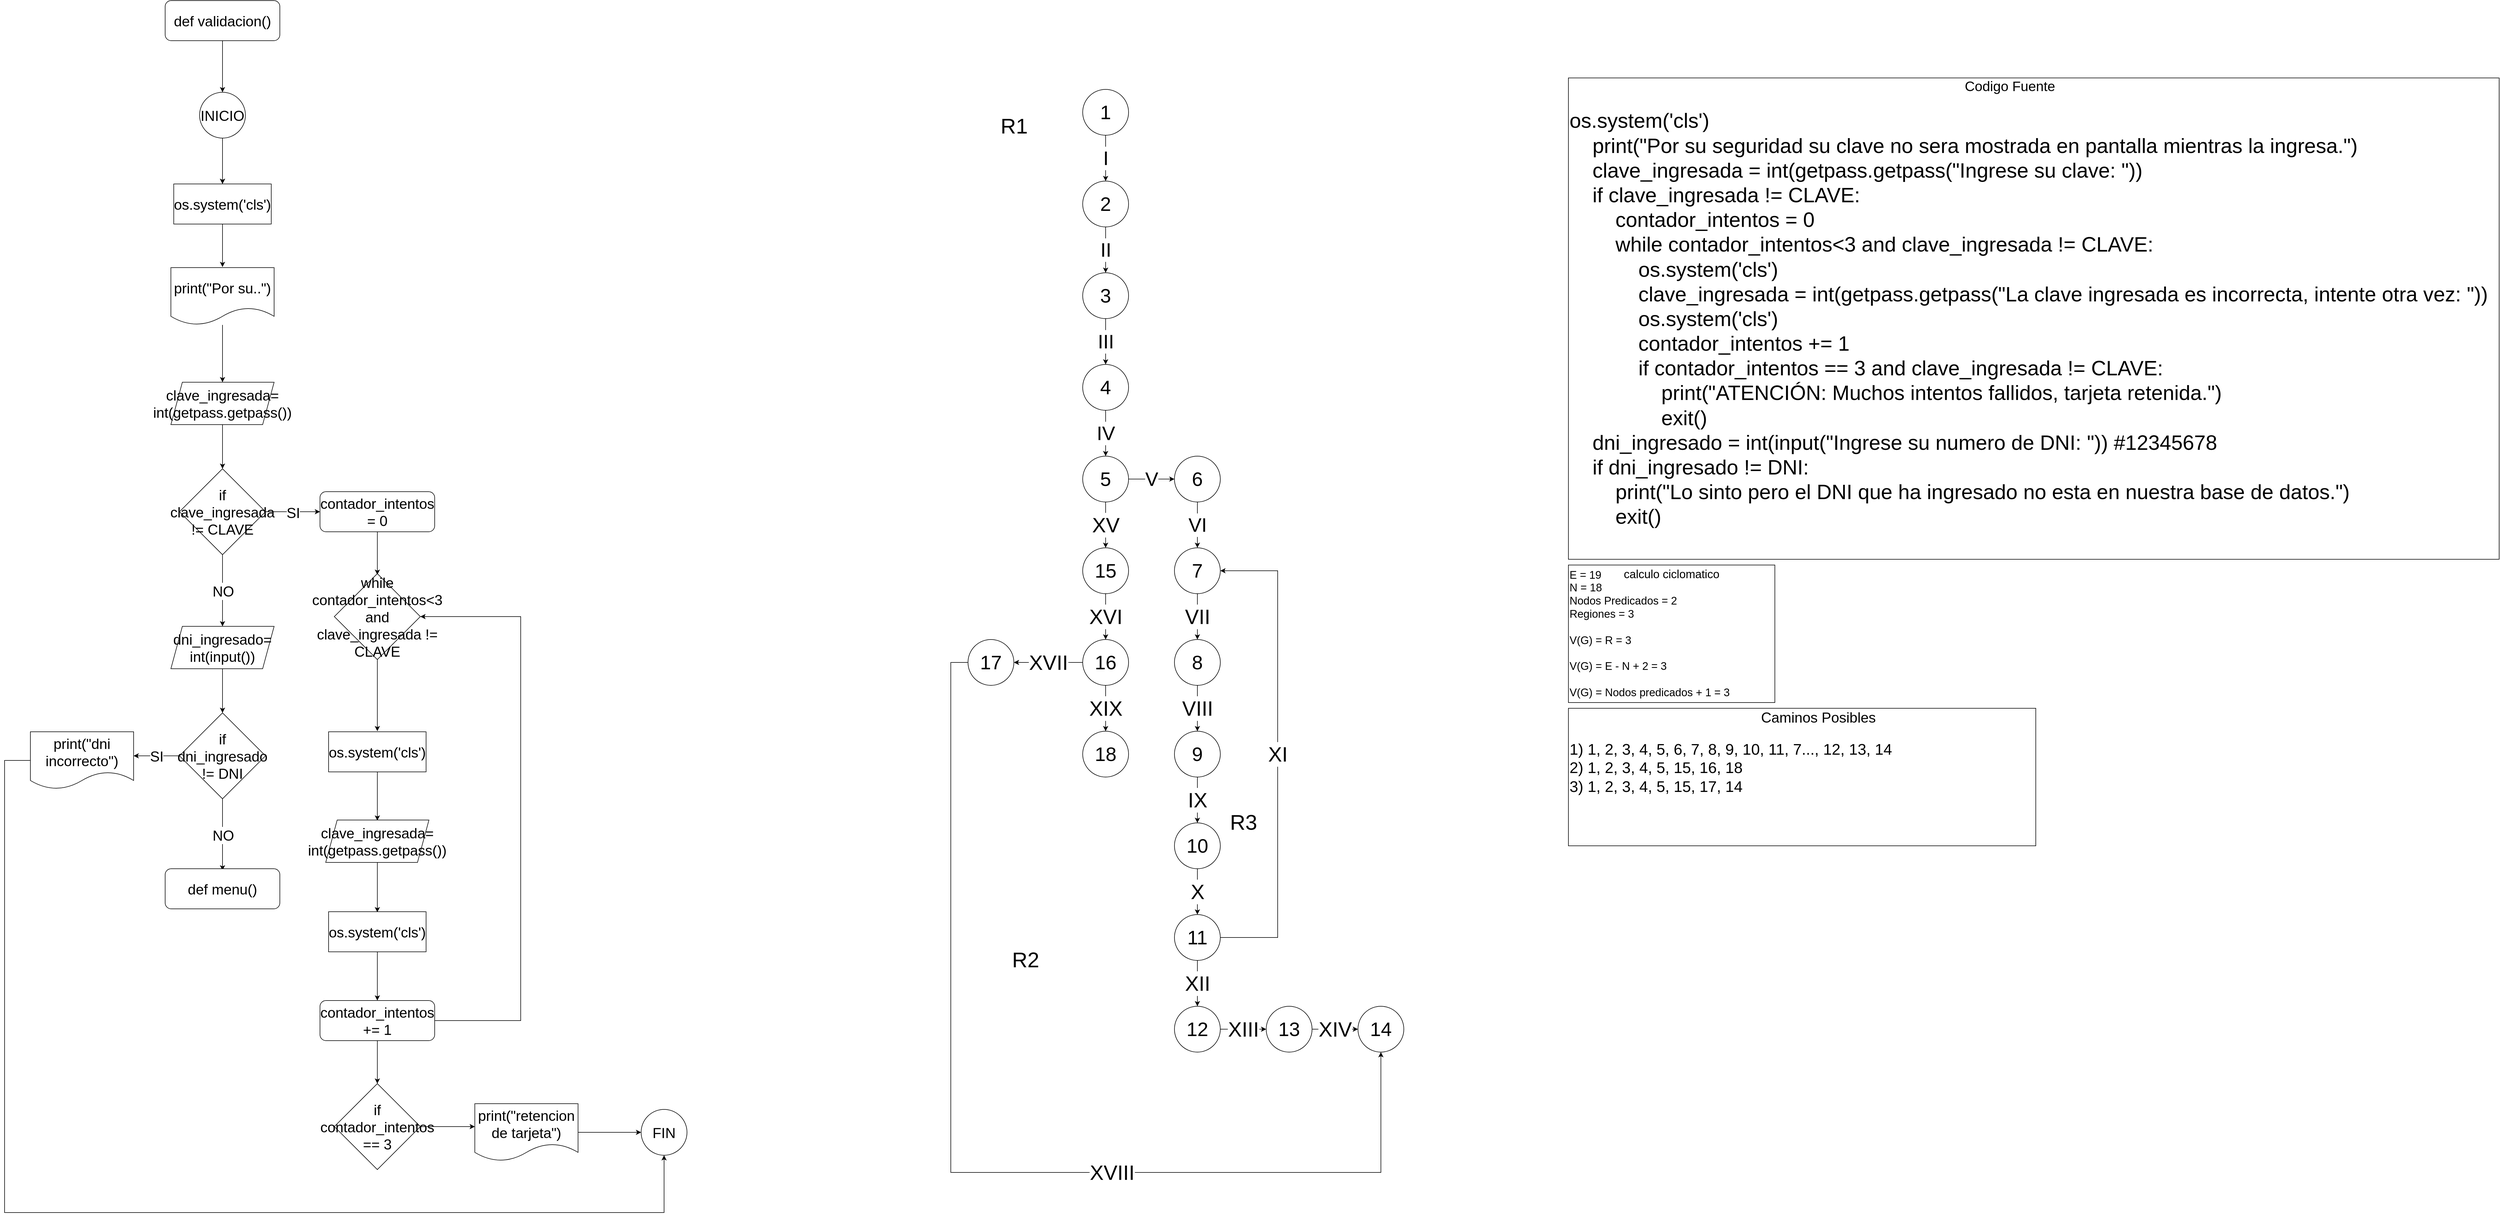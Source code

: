 <mxfile version="19.0.3" type="device"><diagram id="_ptN44E3bqwdNbuOJuN3" name="Página-1"><mxGraphModel dx="1695" dy="1722" grid="1" gridSize="10" guides="1" tooltips="1" connect="1" arrows="1" fold="1" page="1" pageScale="1" pageWidth="827" pageHeight="1169" math="0" shadow="0"><root><mxCell id="0"/><mxCell id="1" parent="0"/><mxCell id="_s3aVBoIcbkiYs3sjEFw-1" value="os.system('cls')&amp;nbsp;&lt;br style=&quot;font-size: 36px;&quot;&gt;&amp;nbsp; &amp;nbsp; print(&quot;Por su seguridad su clave no sera mostrada en pantalla mientras la ingresa.&quot;)&lt;br style=&quot;font-size: 36px;&quot;&gt;&amp;nbsp; &amp;nbsp; clave_ingresada = int(getpass.getpass(&quot;Ingrese su clave: &quot;))&amp;nbsp;&lt;br style=&quot;font-size: 36px;&quot;&gt;&amp;nbsp; &amp;nbsp; if clave_ingresada != CLAVE:&lt;br style=&quot;font-size: 36px;&quot;&gt;&amp;nbsp; &amp;nbsp; &amp;nbsp; &amp;nbsp; contador_intentos = 0&lt;br style=&quot;font-size: 36px;&quot;&gt;&amp;nbsp; &amp;nbsp; &amp;nbsp; &amp;nbsp; while contador_intentos&amp;lt;3 and clave_ingresada != CLAVE:&lt;br style=&quot;font-size: 36px;&quot;&gt;&amp;nbsp; &amp;nbsp; &amp;nbsp; &amp;nbsp; &amp;nbsp; &amp;nbsp; os.system('cls')&amp;nbsp;&lt;br style=&quot;font-size: 36px;&quot;&gt;&amp;nbsp; &amp;nbsp; &amp;nbsp; &amp;nbsp; &amp;nbsp; &amp;nbsp; clave_ingresada = int(getpass.getpass(&quot;La clave ingresada es incorrecta, intente otra vez: &quot;))&lt;br style=&quot;font-size: 36px;&quot;&gt;&amp;nbsp; &amp;nbsp; &amp;nbsp; &amp;nbsp; &amp;nbsp; &amp;nbsp; os.system('cls')&lt;br style=&quot;font-size: 36px;&quot;&gt;&amp;nbsp; &amp;nbsp; &amp;nbsp; &amp;nbsp; &amp;nbsp; &amp;nbsp; contador_intentos += 1&lt;br style=&quot;font-size: 36px;&quot;&gt;&amp;nbsp; &amp;nbsp; &amp;nbsp; &amp;nbsp; &amp;nbsp; &amp;nbsp; if contador_intentos == 3 and clave_ingresada != CLAVE:&lt;br style=&quot;font-size: 36px;&quot;&gt;&amp;nbsp; &amp;nbsp; &amp;nbsp; &amp;nbsp; &amp;nbsp; &amp;nbsp; &amp;nbsp; &amp;nbsp; print(&quot;ATENCIÓN: Muchos intentos fallidos, tarjeta retenida.&quot;)&lt;br style=&quot;font-size: 36px;&quot;&gt;&amp;nbsp; &amp;nbsp; &amp;nbsp; &amp;nbsp; &amp;nbsp; &amp;nbsp; &amp;nbsp; &amp;nbsp; exit()&lt;br style=&quot;font-size: 36px;&quot;&gt;&amp;nbsp; &amp;nbsp; dni_ingresado = int(input(&quot;Ingrese su numero de DNI: &quot;)) #12345678&lt;br style=&quot;font-size: 36px;&quot;&gt;&amp;nbsp; &amp;nbsp; if dni_ingresado != DNI:&lt;br style=&quot;font-size: 36px;&quot;&gt;&amp;nbsp; &amp;nbsp; &amp;nbsp; &amp;nbsp; print(&quot;Lo sinto pero el DNI que ha ingresado no esta en nuestra base de datos.&quot;)&lt;br style=&quot;font-size: 36px;&quot;&gt;&amp;nbsp; &amp;nbsp; &amp;nbsp; &amp;nbsp; exit()" style="rounded=0;whiteSpace=wrap;html=1;align=left;fontSize=36;" parent="1" vertex="1"><mxGeometry x="2487" y="-180" width="1623" height="840" as="geometry"/></mxCell><mxCell id="_s3aVBoIcbkiYs3sjEFw-3" value="E = 19&lt;br&gt;N = 18&lt;br&gt;Nodos Predicados = 2&lt;br&gt;Regiones = 3&lt;br&gt;&lt;br&gt;V(G) = R = 3&lt;br&gt;&lt;br&gt;V(G) = E - N + 2 = 3&lt;br&gt;&lt;br&gt;V(G) = Nodos predicados + 1 = 3" style="rounded=0;whiteSpace=wrap;html=1;align=left;fontSize=19;" parent="1" vertex="1"><mxGeometry x="2487" y="670" width="360" height="240" as="geometry"/></mxCell><mxCell id="_s3aVBoIcbkiYs3sjEFw-4" value="calculo ciclomatico" style="text;html=1;strokeColor=none;fillColor=none;align=center;verticalAlign=middle;whiteSpace=wrap;rounded=0;fontSize=20;" parent="1" vertex="1"><mxGeometry x="2577" y="670" width="180" height="30" as="geometry"/></mxCell><mxCell id="_s3aVBoIcbkiYs3sjEFw-5" value="&lt;div style=&quot;font-size: 27px;&quot;&gt;1) 1, 2, 3, 4, 5, 6, 7, 8, 9, 10, 11, 7..., 12, 13, 14&lt;/div&gt;&lt;div style=&quot;font-size: 27px;&quot;&gt;2) 1, 2, 3, 4, 5, 15, 16, 18&amp;nbsp;&lt;/div&gt;&lt;div style=&quot;font-size: 27px;&quot;&gt;3) 1, 2, 3, 4, 5, 15, 17, 14&amp;nbsp;&lt;/div&gt;&amp;nbsp;" style="rounded=0;whiteSpace=wrap;html=1;align=left;fontSize=27;" parent="1" vertex="1"><mxGeometry x="2487" y="920" width="815" height="240" as="geometry"/></mxCell><mxCell id="_s3aVBoIcbkiYs3sjEFw-6" value="Caminos Posibles" style="text;html=1;strokeColor=none;fillColor=none;align=center;verticalAlign=middle;whiteSpace=wrap;rounded=0;fontSize=25;" parent="1" vertex="1"><mxGeometry x="2807.5" y="920" width="230" height="30" as="geometry"/></mxCell><mxCell id="_s3aVBoIcbkiYs3sjEFw-7" value="Codigo Fuente" style="text;html=1;strokeColor=none;fillColor=none;align=center;verticalAlign=middle;whiteSpace=wrap;rounded=0;fontSize=24;" parent="1" vertex="1"><mxGeometry x="3157" y="-180" width="200" height="30" as="geometry"/></mxCell><mxCell id="_s3aVBoIcbkiYs3sjEFw-10" value="I" style="edgeStyle=orthogonalEdgeStyle;rounded=0;orthogonalLoop=1;jettySize=auto;html=1;fontSize=34;" parent="1" source="_s3aVBoIcbkiYs3sjEFw-8" target="_s3aVBoIcbkiYs3sjEFw-9" edge="1"><mxGeometry relative="1" as="geometry"/></mxCell><mxCell id="_s3aVBoIcbkiYs3sjEFw-8" value="1" style="ellipse;whiteSpace=wrap;html=1;aspect=fixed;fontSize=34;" parent="1" vertex="1"><mxGeometry x="1640" y="-160" width="80" height="80" as="geometry"/></mxCell><mxCell id="_s3aVBoIcbkiYs3sjEFw-12" value="II" style="edgeStyle=orthogonalEdgeStyle;rounded=0;orthogonalLoop=1;jettySize=auto;html=1;fontSize=34;" parent="1" source="_s3aVBoIcbkiYs3sjEFw-9" target="_s3aVBoIcbkiYs3sjEFw-11" edge="1"><mxGeometry relative="1" as="geometry"/></mxCell><mxCell id="_s3aVBoIcbkiYs3sjEFw-9" value="2" style="ellipse;whiteSpace=wrap;html=1;aspect=fixed;fontSize=34;" parent="1" vertex="1"><mxGeometry x="1640" width="80" height="80" as="geometry"/></mxCell><mxCell id="_s3aVBoIcbkiYs3sjEFw-14" value="III" style="edgeStyle=orthogonalEdgeStyle;rounded=0;orthogonalLoop=1;jettySize=auto;html=1;fontSize=34;" parent="1" source="_s3aVBoIcbkiYs3sjEFw-11" target="_s3aVBoIcbkiYs3sjEFw-13" edge="1"><mxGeometry relative="1" as="geometry"/></mxCell><mxCell id="_s3aVBoIcbkiYs3sjEFw-11" value="3" style="ellipse;whiteSpace=wrap;html=1;aspect=fixed;fontSize=34;" parent="1" vertex="1"><mxGeometry x="1640" y="160" width="80" height="80" as="geometry"/></mxCell><mxCell id="_s3aVBoIcbkiYs3sjEFw-16" value="IV" style="edgeStyle=orthogonalEdgeStyle;rounded=0;orthogonalLoop=1;jettySize=auto;html=1;fontSize=34;" parent="1" source="_s3aVBoIcbkiYs3sjEFw-13" target="_s3aVBoIcbkiYs3sjEFw-15" edge="1"><mxGeometry relative="1" as="geometry"/></mxCell><mxCell id="_s3aVBoIcbkiYs3sjEFw-13" value="4" style="ellipse;whiteSpace=wrap;html=1;aspect=fixed;fontSize=34;" parent="1" vertex="1"><mxGeometry x="1640" y="320" width="80" height="80" as="geometry"/></mxCell><mxCell id="_s3aVBoIcbkiYs3sjEFw-18" value="V" style="edgeStyle=orthogonalEdgeStyle;rounded=0;orthogonalLoop=1;jettySize=auto;html=1;fontSize=34;" parent="1" source="_s3aVBoIcbkiYs3sjEFw-15" target="_s3aVBoIcbkiYs3sjEFw-17" edge="1"><mxGeometry relative="1" as="geometry"/></mxCell><mxCell id="_s3aVBoIcbkiYs3sjEFw-41" value="XV" style="edgeStyle=orthogonalEdgeStyle;rounded=0;orthogonalLoop=1;jettySize=auto;html=1;fontSize=36;" parent="1" source="_s3aVBoIcbkiYs3sjEFw-15" target="_s3aVBoIcbkiYs3sjEFw-40" edge="1"><mxGeometry relative="1" as="geometry"/></mxCell><mxCell id="_s3aVBoIcbkiYs3sjEFw-15" value="5" style="ellipse;whiteSpace=wrap;html=1;aspect=fixed;fontSize=34;" parent="1" vertex="1"><mxGeometry x="1640" y="480" width="80" height="80" as="geometry"/></mxCell><mxCell id="_s3aVBoIcbkiYs3sjEFw-20" value="VI" style="edgeStyle=orthogonalEdgeStyle;rounded=0;orthogonalLoop=1;jettySize=auto;html=1;fontSize=34;" parent="1" source="_s3aVBoIcbkiYs3sjEFw-17" target="_s3aVBoIcbkiYs3sjEFw-19" edge="1"><mxGeometry relative="1" as="geometry"/></mxCell><mxCell id="_s3aVBoIcbkiYs3sjEFw-17" value="6" style="ellipse;whiteSpace=wrap;html=1;aspect=fixed;fontSize=34;" parent="1" vertex="1"><mxGeometry x="1800" y="480" width="80" height="80" as="geometry"/></mxCell><mxCell id="_s3aVBoIcbkiYs3sjEFw-24" value="VII" style="edgeStyle=orthogonalEdgeStyle;rounded=0;orthogonalLoop=1;jettySize=auto;html=1;fontSize=36;" parent="1" source="_s3aVBoIcbkiYs3sjEFw-19" target="_s3aVBoIcbkiYs3sjEFw-23" edge="1"><mxGeometry relative="1" as="geometry"/></mxCell><mxCell id="_s3aVBoIcbkiYs3sjEFw-19" value="7" style="ellipse;whiteSpace=wrap;html=1;aspect=fixed;fontSize=34;" parent="1" vertex="1"><mxGeometry x="1800" y="640" width="80" height="80" as="geometry"/></mxCell><mxCell id="_s3aVBoIcbkiYs3sjEFw-26" value="VIII" style="edgeStyle=orthogonalEdgeStyle;rounded=0;orthogonalLoop=1;jettySize=auto;html=1;fontSize=36;" parent="1" source="_s3aVBoIcbkiYs3sjEFw-23" target="_s3aVBoIcbkiYs3sjEFw-25" edge="1"><mxGeometry relative="1" as="geometry"/></mxCell><mxCell id="_s3aVBoIcbkiYs3sjEFw-23" value="8" style="ellipse;whiteSpace=wrap;html=1;aspect=fixed;fontSize=34;" parent="1" vertex="1"><mxGeometry x="1800" y="800" width="80" height="80" as="geometry"/></mxCell><mxCell id="_s3aVBoIcbkiYs3sjEFw-28" value="IX" style="edgeStyle=orthogonalEdgeStyle;rounded=0;orthogonalLoop=1;jettySize=auto;html=1;fontSize=36;" parent="1" source="_s3aVBoIcbkiYs3sjEFw-25" target="_s3aVBoIcbkiYs3sjEFw-27" edge="1"><mxGeometry relative="1" as="geometry"/></mxCell><mxCell id="_s3aVBoIcbkiYs3sjEFw-25" value="9" style="ellipse;whiteSpace=wrap;html=1;aspect=fixed;fontSize=34;" parent="1" vertex="1"><mxGeometry x="1800" y="960" width="80" height="80" as="geometry"/></mxCell><mxCell id="_s3aVBoIcbkiYs3sjEFw-31" value="X" style="edgeStyle=orthogonalEdgeStyle;rounded=0;orthogonalLoop=1;jettySize=auto;html=1;fontSize=36;" parent="1" source="_s3aVBoIcbkiYs3sjEFw-27" target="_s3aVBoIcbkiYs3sjEFw-30" edge="1"><mxGeometry relative="1" as="geometry"/></mxCell><mxCell id="_s3aVBoIcbkiYs3sjEFw-27" value="10" style="ellipse;whiteSpace=wrap;html=1;aspect=fixed;fontSize=34;" parent="1" vertex="1"><mxGeometry x="1800" y="1120" width="80" height="80" as="geometry"/></mxCell><mxCell id="_s3aVBoIcbkiYs3sjEFw-33" value="XII" style="edgeStyle=orthogonalEdgeStyle;rounded=0;orthogonalLoop=1;jettySize=auto;html=1;fontSize=36;" parent="1" source="_s3aVBoIcbkiYs3sjEFw-30" target="_s3aVBoIcbkiYs3sjEFw-32" edge="1"><mxGeometry relative="1" as="geometry"/></mxCell><mxCell id="_s3aVBoIcbkiYs3sjEFw-34" value="XI" style="edgeStyle=orthogonalEdgeStyle;rounded=0;orthogonalLoop=1;jettySize=auto;html=1;exitX=1;exitY=0.5;exitDx=0;exitDy=0;entryX=1;entryY=0.5;entryDx=0;entryDy=0;fontSize=36;" parent="1" source="_s3aVBoIcbkiYs3sjEFw-30" target="_s3aVBoIcbkiYs3sjEFw-19" edge="1"><mxGeometry relative="1" as="geometry"><Array as="points"><mxPoint x="1980" y="1320"/><mxPoint x="1980" y="680"/></Array></mxGeometry></mxCell><mxCell id="_s3aVBoIcbkiYs3sjEFw-30" value="11" style="ellipse;whiteSpace=wrap;html=1;aspect=fixed;fontSize=34;" parent="1" vertex="1"><mxGeometry x="1800" y="1280" width="80" height="80" as="geometry"/></mxCell><mxCell id="_s3aVBoIcbkiYs3sjEFw-36" value="XIII" style="edgeStyle=orthogonalEdgeStyle;rounded=0;orthogonalLoop=1;jettySize=auto;html=1;fontSize=36;" parent="1" source="_s3aVBoIcbkiYs3sjEFw-32" target="_s3aVBoIcbkiYs3sjEFw-35" edge="1"><mxGeometry relative="1" as="geometry"/></mxCell><mxCell id="_s3aVBoIcbkiYs3sjEFw-32" value="12" style="ellipse;whiteSpace=wrap;html=1;aspect=fixed;fontSize=34;" parent="1" vertex="1"><mxGeometry x="1800" y="1440" width="80" height="80" as="geometry"/></mxCell><mxCell id="_s3aVBoIcbkiYs3sjEFw-38" value="XIV" style="edgeStyle=orthogonalEdgeStyle;rounded=0;orthogonalLoop=1;jettySize=auto;html=1;fontSize=36;" parent="1" source="_s3aVBoIcbkiYs3sjEFw-35" target="_s3aVBoIcbkiYs3sjEFw-37" edge="1"><mxGeometry relative="1" as="geometry"/></mxCell><mxCell id="_s3aVBoIcbkiYs3sjEFw-35" value="13" style="ellipse;whiteSpace=wrap;html=1;aspect=fixed;fontSize=34;" parent="1" vertex="1"><mxGeometry x="1960" y="1440" width="80" height="80" as="geometry"/></mxCell><mxCell id="_s3aVBoIcbkiYs3sjEFw-37" value="14" style="ellipse;whiteSpace=wrap;html=1;aspect=fixed;fontSize=34;" parent="1" vertex="1"><mxGeometry x="2120" y="1440" width="80" height="80" as="geometry"/></mxCell><mxCell id="_s3aVBoIcbkiYs3sjEFw-43" value="XVI" style="edgeStyle=orthogonalEdgeStyle;rounded=0;orthogonalLoop=1;jettySize=auto;html=1;fontSize=36;" parent="1" source="_s3aVBoIcbkiYs3sjEFw-40" target="_s3aVBoIcbkiYs3sjEFw-42" edge="1"><mxGeometry relative="1" as="geometry"/></mxCell><mxCell id="_s3aVBoIcbkiYs3sjEFw-40" value="15" style="ellipse;whiteSpace=wrap;html=1;aspect=fixed;fontSize=34;" parent="1" vertex="1"><mxGeometry x="1640" y="640" width="80" height="80" as="geometry"/></mxCell><mxCell id="_s3aVBoIcbkiYs3sjEFw-45" value="XVII" style="edgeStyle=orthogonalEdgeStyle;rounded=0;orthogonalLoop=1;jettySize=auto;html=1;fontSize=36;" parent="1" source="_s3aVBoIcbkiYs3sjEFw-42" target="_s3aVBoIcbkiYs3sjEFw-44" edge="1"><mxGeometry relative="1" as="geometry"/></mxCell><mxCell id="_s3aVBoIcbkiYs3sjEFw-48" value="XIX" style="edgeStyle=orthogonalEdgeStyle;rounded=0;orthogonalLoop=1;jettySize=auto;html=1;fontSize=36;" parent="1" source="_s3aVBoIcbkiYs3sjEFw-42" target="_s3aVBoIcbkiYs3sjEFw-47" edge="1"><mxGeometry relative="1" as="geometry"/></mxCell><mxCell id="_s3aVBoIcbkiYs3sjEFw-42" value="16" style="ellipse;whiteSpace=wrap;html=1;aspect=fixed;fontSize=34;" parent="1" vertex="1"><mxGeometry x="1640" y="800" width="80" height="80" as="geometry"/></mxCell><mxCell id="_s3aVBoIcbkiYs3sjEFw-46" value="XVIII" style="edgeStyle=orthogonalEdgeStyle;rounded=0;orthogonalLoop=1;jettySize=auto;html=1;exitX=0;exitY=0.5;exitDx=0;exitDy=0;fontSize=36;entryX=0.5;entryY=1;entryDx=0;entryDy=0;" parent="1" source="_s3aVBoIcbkiYs3sjEFw-44" target="_s3aVBoIcbkiYs3sjEFw-37" edge="1"><mxGeometry x="0.277" relative="1" as="geometry"><mxPoint x="1470" y="1730" as="targetPoint"/><Array as="points"><mxPoint x="1410" y="840"/><mxPoint x="1410" y="1730"/><mxPoint x="2160" y="1730"/></Array><mxPoint as="offset"/></mxGeometry></mxCell><mxCell id="_s3aVBoIcbkiYs3sjEFw-44" value="17" style="ellipse;whiteSpace=wrap;html=1;aspect=fixed;fontSize=34;" parent="1" vertex="1"><mxGeometry x="1440" y="800" width="80" height="80" as="geometry"/></mxCell><mxCell id="_s3aVBoIcbkiYs3sjEFw-47" value="18" style="ellipse;whiteSpace=wrap;html=1;aspect=fixed;fontSize=34;" parent="1" vertex="1"><mxGeometry x="1640" y="960" width="80" height="80" as="geometry"/></mxCell><mxCell id="_s3aVBoIcbkiYs3sjEFw-54" value="" style="edgeStyle=orthogonalEdgeStyle;rounded=0;orthogonalLoop=1;jettySize=auto;html=1;fontSize=25;" parent="1" source="_s3aVBoIcbkiYs3sjEFw-49" edge="1"><mxGeometry relative="1" as="geometry"><mxPoint x="140" y="5" as="targetPoint"/></mxGeometry></mxCell><mxCell id="_s3aVBoIcbkiYs3sjEFw-56" value="" style="edgeStyle=orthogonalEdgeStyle;rounded=0;orthogonalLoop=1;jettySize=auto;html=1;fontSize=25;" parent="1" source="_s3aVBoIcbkiYs3sjEFw-49" target="_s3aVBoIcbkiYs3sjEFw-55" edge="1"><mxGeometry relative="1" as="geometry"/></mxCell><mxCell id="_s3aVBoIcbkiYs3sjEFw-49" value="INICIO" style="ellipse;whiteSpace=wrap;html=1;aspect=fixed;fontSize=25;" parent="1" vertex="1"><mxGeometry x="100" y="-155" width="80" height="80" as="geometry"/></mxCell><mxCell id="_s3aVBoIcbkiYs3sjEFw-57" style="edgeStyle=orthogonalEdgeStyle;rounded=0;orthogonalLoop=1;jettySize=auto;html=1;exitX=0.5;exitY=1;exitDx=0;exitDy=0;entryX=0.5;entryY=0;entryDx=0;entryDy=0;fontSize=25;" parent="1" source="_s3aVBoIcbkiYs3sjEFw-51" target="_s3aVBoIcbkiYs3sjEFw-49" edge="1"><mxGeometry relative="1" as="geometry"/></mxCell><mxCell id="_s3aVBoIcbkiYs3sjEFw-51" value="def validacion()" style="rounded=1;whiteSpace=wrap;html=1;fontSize=25;" parent="1" vertex="1"><mxGeometry x="40" y="-315" width="200" height="70" as="geometry"/></mxCell><mxCell id="_s3aVBoIcbkiYs3sjEFw-59" value="" style="edgeStyle=orthogonalEdgeStyle;rounded=0;orthogonalLoop=1;jettySize=auto;html=1;fontSize=25;" parent="1" source="_s3aVBoIcbkiYs3sjEFw-55" edge="1"><mxGeometry relative="1" as="geometry"><mxPoint x="140" y="150.0" as="targetPoint"/></mxGeometry></mxCell><mxCell id="_s3aVBoIcbkiYs3sjEFw-55" value="os.system('cls')" style="whiteSpace=wrap;html=1;fontSize=25;" parent="1" vertex="1"><mxGeometry x="55" y="5" width="170" height="70" as="geometry"/></mxCell><mxCell id="_s3aVBoIcbkiYs3sjEFw-62" value="" style="edgeStyle=orthogonalEdgeStyle;rounded=0;orthogonalLoop=1;jettySize=auto;html=1;fontSize=25;" parent="1" source="_s3aVBoIcbkiYs3sjEFw-60" target="_s3aVBoIcbkiYs3sjEFw-61" edge="1"><mxGeometry relative="1" as="geometry"/></mxCell><mxCell id="_s3aVBoIcbkiYs3sjEFw-60" value="print(&quot;Por su..&quot;)" style="shape=document;whiteSpace=wrap;html=1;boundedLbl=1;fontSize=25;" parent="1" vertex="1"><mxGeometry x="50" y="151" width="180" height="100" as="geometry"/></mxCell><mxCell id="_s3aVBoIcbkiYs3sjEFw-64" value="" style="edgeStyle=orthogonalEdgeStyle;rounded=0;orthogonalLoop=1;jettySize=auto;html=1;fontSize=25;" parent="1" source="_s3aVBoIcbkiYs3sjEFw-61" target="_s3aVBoIcbkiYs3sjEFw-63" edge="1"><mxGeometry relative="1" as="geometry"/></mxCell><mxCell id="_s3aVBoIcbkiYs3sjEFw-61" value="clave_ingresada= int(getpass.getpass())" style="shape=parallelogram;perimeter=parallelogramPerimeter;whiteSpace=wrap;html=1;fixedSize=1;fontSize=25;" parent="1" vertex="1"><mxGeometry x="50" y="351" width="180" height="74" as="geometry"/></mxCell><mxCell id="_s3aVBoIcbkiYs3sjEFw-66" value="SI" style="edgeStyle=orthogonalEdgeStyle;rounded=0;orthogonalLoop=1;jettySize=auto;html=1;fontSize=25;" parent="1" source="_s3aVBoIcbkiYs3sjEFw-63" edge="1"><mxGeometry relative="1" as="geometry"><mxPoint x="310" y="577" as="targetPoint"/></mxGeometry></mxCell><mxCell id="_s3aVBoIcbkiYs3sjEFw-96" value="NO" style="edgeStyle=orthogonalEdgeStyle;rounded=0;orthogonalLoop=1;jettySize=auto;html=1;fontSize=25;" parent="1" source="_s3aVBoIcbkiYs3sjEFw-63" edge="1"><mxGeometry relative="1" as="geometry"><mxPoint x="140" y="777" as="targetPoint"/></mxGeometry></mxCell><mxCell id="_s3aVBoIcbkiYs3sjEFw-63" value="if clave_ingresada != CLAVE" style="rhombus;whiteSpace=wrap;html=1;fontSize=25;" parent="1" vertex="1"><mxGeometry x="65" y="502" width="150" height="150" as="geometry"/></mxCell><mxCell id="_s3aVBoIcbkiYs3sjEFw-69" value="" style="edgeStyle=orthogonalEdgeStyle;rounded=0;orthogonalLoop=1;jettySize=auto;html=1;fontSize=25;" parent="1" source="_s3aVBoIcbkiYs3sjEFw-67" edge="1"><mxGeometry relative="1" as="geometry"><mxPoint x="410" y="687" as="targetPoint"/></mxGeometry></mxCell><mxCell id="_s3aVBoIcbkiYs3sjEFw-67" value="contador_intentos = 0" style="rounded=1;whiteSpace=wrap;html=1;fontSize=25;" parent="1" vertex="1"><mxGeometry x="310" y="542" width="200" height="70" as="geometry"/></mxCell><mxCell id="_s3aVBoIcbkiYs3sjEFw-73" value="" style="edgeStyle=orthogonalEdgeStyle;rounded=0;orthogonalLoop=1;jettySize=auto;html=1;fontSize=25;" parent="1" source="_s3aVBoIcbkiYs3sjEFw-70" edge="1"><mxGeometry relative="1" as="geometry"><mxPoint x="410" y="960" as="targetPoint"/></mxGeometry></mxCell><mxCell id="_s3aVBoIcbkiYs3sjEFw-70" value="while contador_intentos&amp;lt;3 and clave_ingresada != CLAVE" style="rhombus;whiteSpace=wrap;html=1;fontSize=25;" parent="1" vertex="1"><mxGeometry x="335" y="685" width="150" height="150" as="geometry"/></mxCell><mxCell id="_s3aVBoIcbkiYs3sjEFw-77" value="" style="edgeStyle=orthogonalEdgeStyle;rounded=0;orthogonalLoop=1;jettySize=auto;html=1;fontSize=25;" parent="1" source="_s3aVBoIcbkiYs3sjEFw-75" edge="1"><mxGeometry relative="1" as="geometry"><mxPoint x="410" y="1116" as="targetPoint"/></mxGeometry></mxCell><mxCell id="_s3aVBoIcbkiYs3sjEFw-75" value="os.system('cls')" style="whiteSpace=wrap;html=1;fontSize=25;" parent="1" vertex="1"><mxGeometry x="325" y="961" width="170" height="70" as="geometry"/></mxCell><mxCell id="_s3aVBoIcbkiYs3sjEFw-80" value="" style="edgeStyle=orthogonalEdgeStyle;rounded=0;orthogonalLoop=1;jettySize=auto;html=1;fontSize=25;" parent="1" source="_s3aVBoIcbkiYs3sjEFw-78" edge="1"><mxGeometry relative="1" as="geometry"><mxPoint x="410" y="1276" as="targetPoint"/></mxGeometry></mxCell><mxCell id="_s3aVBoIcbkiYs3sjEFw-78" value="clave_ingresada= int(getpass.getpass())" style="shape=parallelogram;perimeter=parallelogramPerimeter;whiteSpace=wrap;html=1;fixedSize=1;fontSize=25;" parent="1" vertex="1"><mxGeometry x="320" y="1115" width="180" height="74" as="geometry"/></mxCell><mxCell id="_s3aVBoIcbkiYs3sjEFw-83" value="" style="edgeStyle=orthogonalEdgeStyle;rounded=0;orthogonalLoop=1;jettySize=auto;html=1;fontSize=25;" parent="1" source="_s3aVBoIcbkiYs3sjEFw-81" edge="1"><mxGeometry relative="1" as="geometry"><mxPoint x="410" y="1430.0" as="targetPoint"/></mxGeometry></mxCell><mxCell id="_s3aVBoIcbkiYs3sjEFw-81" value="os.system('cls')" style="whiteSpace=wrap;html=1;fontSize=25;" parent="1" vertex="1"><mxGeometry x="325" y="1275.0" width="170" height="70" as="geometry"/></mxCell><mxCell id="_s3aVBoIcbkiYs3sjEFw-85" style="edgeStyle=orthogonalEdgeStyle;rounded=0;orthogonalLoop=1;jettySize=auto;html=1;exitX=1;exitY=0.5;exitDx=0;exitDy=0;entryX=1;entryY=0.5;entryDx=0;entryDy=0;fontSize=25;" parent="1" source="_s3aVBoIcbkiYs3sjEFw-84" target="_s3aVBoIcbkiYs3sjEFw-70" edge="1"><mxGeometry relative="1" as="geometry"><Array as="points"><mxPoint x="660" y="1465"/><mxPoint x="660" y="760"/></Array></mxGeometry></mxCell><mxCell id="_s3aVBoIcbkiYs3sjEFw-87" value="" style="edgeStyle=orthogonalEdgeStyle;rounded=0;orthogonalLoop=1;jettySize=auto;html=1;fontSize=25;" parent="1" source="_s3aVBoIcbkiYs3sjEFw-84" edge="1"><mxGeometry relative="1" as="geometry"><mxPoint x="410" y="1575" as="targetPoint"/></mxGeometry></mxCell><mxCell id="_s3aVBoIcbkiYs3sjEFw-84" value="contador_intentos += 1" style="rounded=1;whiteSpace=wrap;html=1;fontSize=25;" parent="1" vertex="1"><mxGeometry x="310" y="1430" width="200" height="70" as="geometry"/></mxCell><mxCell id="_s3aVBoIcbkiYs3sjEFw-90" value="" style="edgeStyle=orthogonalEdgeStyle;rounded=0;orthogonalLoop=1;jettySize=auto;html=1;fontSize=25;" parent="1" source="_s3aVBoIcbkiYs3sjEFw-88" edge="1"><mxGeometry relative="1" as="geometry"><mxPoint x="580" y="1650" as="targetPoint"/></mxGeometry></mxCell><mxCell id="_s3aVBoIcbkiYs3sjEFw-88" value="if contador_intentos == 3" style="rhombus;whiteSpace=wrap;html=1;fontSize=25;" parent="1" vertex="1"><mxGeometry x="335" y="1575" width="150" height="150" as="geometry"/></mxCell><mxCell id="_s3aVBoIcbkiYs3sjEFw-93" value="" style="edgeStyle=orthogonalEdgeStyle;rounded=0;orthogonalLoop=1;jettySize=auto;html=1;fontSize=25;" parent="1" source="_s3aVBoIcbkiYs3sjEFw-91" edge="1"><mxGeometry relative="1" as="geometry"><mxPoint x="870" y="1660" as="targetPoint"/></mxGeometry></mxCell><mxCell id="_s3aVBoIcbkiYs3sjEFw-91" value="print(&quot;retencion de tarjeta&quot;)" style="shape=document;whiteSpace=wrap;html=1;boundedLbl=1;fontSize=25;" parent="1" vertex="1"><mxGeometry x="580" y="1610" width="180" height="100" as="geometry"/></mxCell><mxCell id="_s3aVBoIcbkiYs3sjEFw-94" value="FIN" style="ellipse;whiteSpace=wrap;html=1;aspect=fixed;fontSize=25;" parent="1" vertex="1"><mxGeometry x="870" y="1620" width="80" height="80" as="geometry"/></mxCell><mxCell id="_s3aVBoIcbkiYs3sjEFw-99" value="" style="edgeStyle=orthogonalEdgeStyle;rounded=0;orthogonalLoop=1;jettySize=auto;html=1;fontSize=25;" parent="1" source="_s3aVBoIcbkiYs3sjEFw-97" edge="1"><mxGeometry relative="1" as="geometry"><mxPoint x="140" y="928" as="targetPoint"/></mxGeometry></mxCell><mxCell id="_s3aVBoIcbkiYs3sjEFw-97" value="dni_ingresado= int(input())" style="shape=parallelogram;perimeter=parallelogramPerimeter;whiteSpace=wrap;html=1;fixedSize=1;fontSize=25;" parent="1" vertex="1"><mxGeometry x="50" y="777" width="180" height="74" as="geometry"/></mxCell><mxCell id="_s3aVBoIcbkiYs3sjEFw-102" value="SI" style="edgeStyle=orthogonalEdgeStyle;rounded=0;orthogonalLoop=1;jettySize=auto;html=1;fontSize=25;" parent="1" source="_s3aVBoIcbkiYs3sjEFw-100" edge="1"><mxGeometry relative="1" as="geometry"><mxPoint x="-15" y="1003" as="targetPoint"/></mxGeometry></mxCell><mxCell id="_s3aVBoIcbkiYs3sjEFw-107" value="NO" style="edgeStyle=orthogonalEdgeStyle;rounded=0;orthogonalLoop=1;jettySize=auto;html=1;fontSize=25;" parent="1" source="_s3aVBoIcbkiYs3sjEFw-100" edge="1"><mxGeometry relative="1" as="geometry"><mxPoint x="140" y="1203" as="targetPoint"/></mxGeometry></mxCell><mxCell id="_s3aVBoIcbkiYs3sjEFw-100" value="if dni_ingresado != DNI" style="rhombus;whiteSpace=wrap;html=1;fontSize=25;" parent="1" vertex="1"><mxGeometry x="65" y="928" width="150" height="150" as="geometry"/></mxCell><mxCell id="_s3aVBoIcbkiYs3sjEFw-105" style="edgeStyle=orthogonalEdgeStyle;rounded=0;orthogonalLoop=1;jettySize=auto;html=1;exitX=0;exitY=0.5;exitDx=0;exitDy=0;fontSize=25;entryX=0.5;entryY=1;entryDx=0;entryDy=0;" parent="1" source="_s3aVBoIcbkiYs3sjEFw-104" target="_s3aVBoIcbkiYs3sjEFw-94" edge="1"><mxGeometry relative="1" as="geometry"><mxPoint x="-215" y="1730" as="targetPoint"/><Array as="points"><mxPoint x="-240" y="1011"/><mxPoint x="-240" y="1800"/><mxPoint x="910" y="1800"/></Array></mxGeometry></mxCell><mxCell id="_s3aVBoIcbkiYs3sjEFw-104" value="print(&quot;dni incorrecto&quot;)" style="shape=document;whiteSpace=wrap;html=1;boundedLbl=1;fontSize=25;" parent="1" vertex="1"><mxGeometry x="-195" y="961" width="180" height="100" as="geometry"/></mxCell><mxCell id="_s3aVBoIcbkiYs3sjEFw-108" value="def menu()" style="rounded=1;whiteSpace=wrap;html=1;fontSize=25;" parent="1" vertex="1"><mxGeometry x="40" y="1200" width="200" height="70" as="geometry"/></mxCell><mxCell id="ilIsXLEINlTaS7svntYW-1" value="&lt;font style=&quot;font-size: 37px;&quot;&gt;R3&lt;/font&gt;" style="text;html=1;align=center;verticalAlign=middle;resizable=0;points=[];autosize=1;strokeColor=none;fillColor=none;fontSize=23;" vertex="1" parent="1"><mxGeometry x="1890" y="1100" width="60" height="40" as="geometry"/></mxCell><mxCell id="ilIsXLEINlTaS7svntYW-2" value="&lt;font style=&quot;font-size: 37px;&quot;&gt;R2&lt;/font&gt;" style="text;html=1;align=center;verticalAlign=middle;resizable=0;points=[];autosize=1;strokeColor=none;fillColor=none;fontSize=23;" vertex="1" parent="1"><mxGeometry x="1510" y="1340" width="60" height="40" as="geometry"/></mxCell><mxCell id="ilIsXLEINlTaS7svntYW-3" value="&lt;font style=&quot;font-size: 37px;&quot;&gt;R1&lt;/font&gt;" style="text;html=1;align=center;verticalAlign=middle;resizable=0;points=[];autosize=1;strokeColor=none;fillColor=none;fontSize=23;" vertex="1" parent="1"><mxGeometry x="1490" y="-115" width="60" height="40" as="geometry"/></mxCell></root></mxGraphModel></diagram></mxfile>